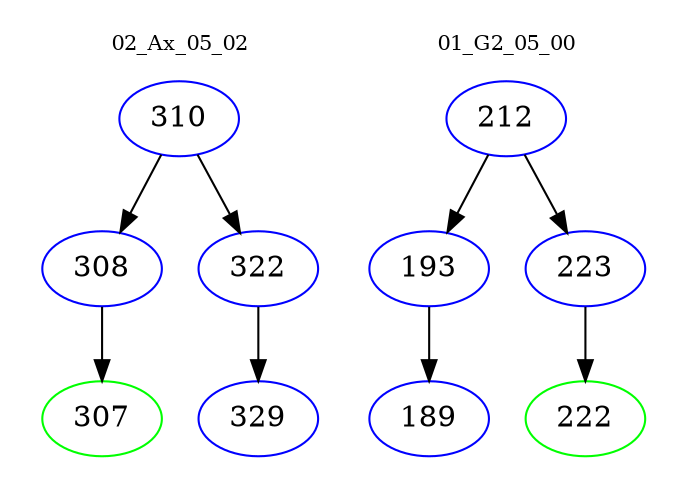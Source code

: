 digraph{
subgraph cluster_0 {
color = white
label = "02_Ax_05_02";
fontsize=10;
T0_310 [label="310", color="blue"]
T0_310 -> T0_308 [color="black"]
T0_308 [label="308", color="blue"]
T0_308 -> T0_307 [color="black"]
T0_307 [label="307", color="green"]
T0_310 -> T0_322 [color="black"]
T0_322 [label="322", color="blue"]
T0_322 -> T0_329 [color="black"]
T0_329 [label="329", color="blue"]
}
subgraph cluster_1 {
color = white
label = "01_G2_05_00";
fontsize=10;
T1_212 [label="212", color="blue"]
T1_212 -> T1_193 [color="black"]
T1_193 [label="193", color="blue"]
T1_193 -> T1_189 [color="black"]
T1_189 [label="189", color="blue"]
T1_212 -> T1_223 [color="black"]
T1_223 [label="223", color="blue"]
T1_223 -> T1_222 [color="black"]
T1_222 [label="222", color="green"]
}
}
